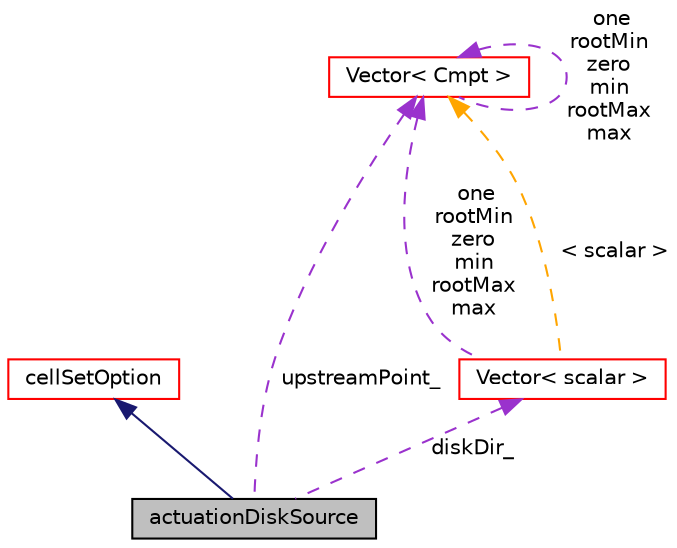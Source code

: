 digraph "actuationDiskSource"
{
  bgcolor="transparent";
  edge [fontname="Helvetica",fontsize="10",labelfontname="Helvetica",labelfontsize="10"];
  node [fontname="Helvetica",fontsize="10",shape=record];
  Node1 [label="actuationDiskSource",height=0.2,width=0.4,color="black", fillcolor="grey75", style="filled", fontcolor="black"];
  Node2 -> Node1 [dir="back",color="midnightblue",fontsize="10",style="solid",fontname="Helvetica"];
  Node2 [label="cellSetOption",height=0.2,width=0.4,color="red",URL="$a00224.html",tooltip="Cell-set options abtract base class. Provides a base set of controls, e.g. "];
  Node3 -> Node1 [dir="back",color="darkorchid3",fontsize="10",style="dashed",label=" upstreamPoint_" ,fontname="Helvetica"];
  Node3 [label="Vector\< Cmpt \>",height=0.2,width=0.4,color="red",URL="$a02776.html",tooltip="Templated 3D Vector derived from VectorSpace adding construction from 3 components, element access using x(), y() and z() member functions and the inner-product (dot-product) and cross product operators. "];
  Node3 -> Node3 [dir="back",color="darkorchid3",fontsize="10",style="dashed",label=" one\nrootMin\nzero\nmin\nrootMax\nmax" ,fontname="Helvetica"];
  Node4 -> Node1 [dir="back",color="darkorchid3",fontsize="10",style="dashed",label=" diskDir_" ,fontname="Helvetica"];
  Node4 [label="Vector\< scalar \>",height=0.2,width=0.4,color="red",URL="$a02776.html"];
  Node3 -> Node4 [dir="back",color="darkorchid3",fontsize="10",style="dashed",label=" one\nrootMin\nzero\nmin\nrootMax\nmax" ,fontname="Helvetica"];
  Node3 -> Node4 [dir="back",color="orange",fontsize="10",style="dashed",label=" \< scalar \>" ,fontname="Helvetica"];
}
